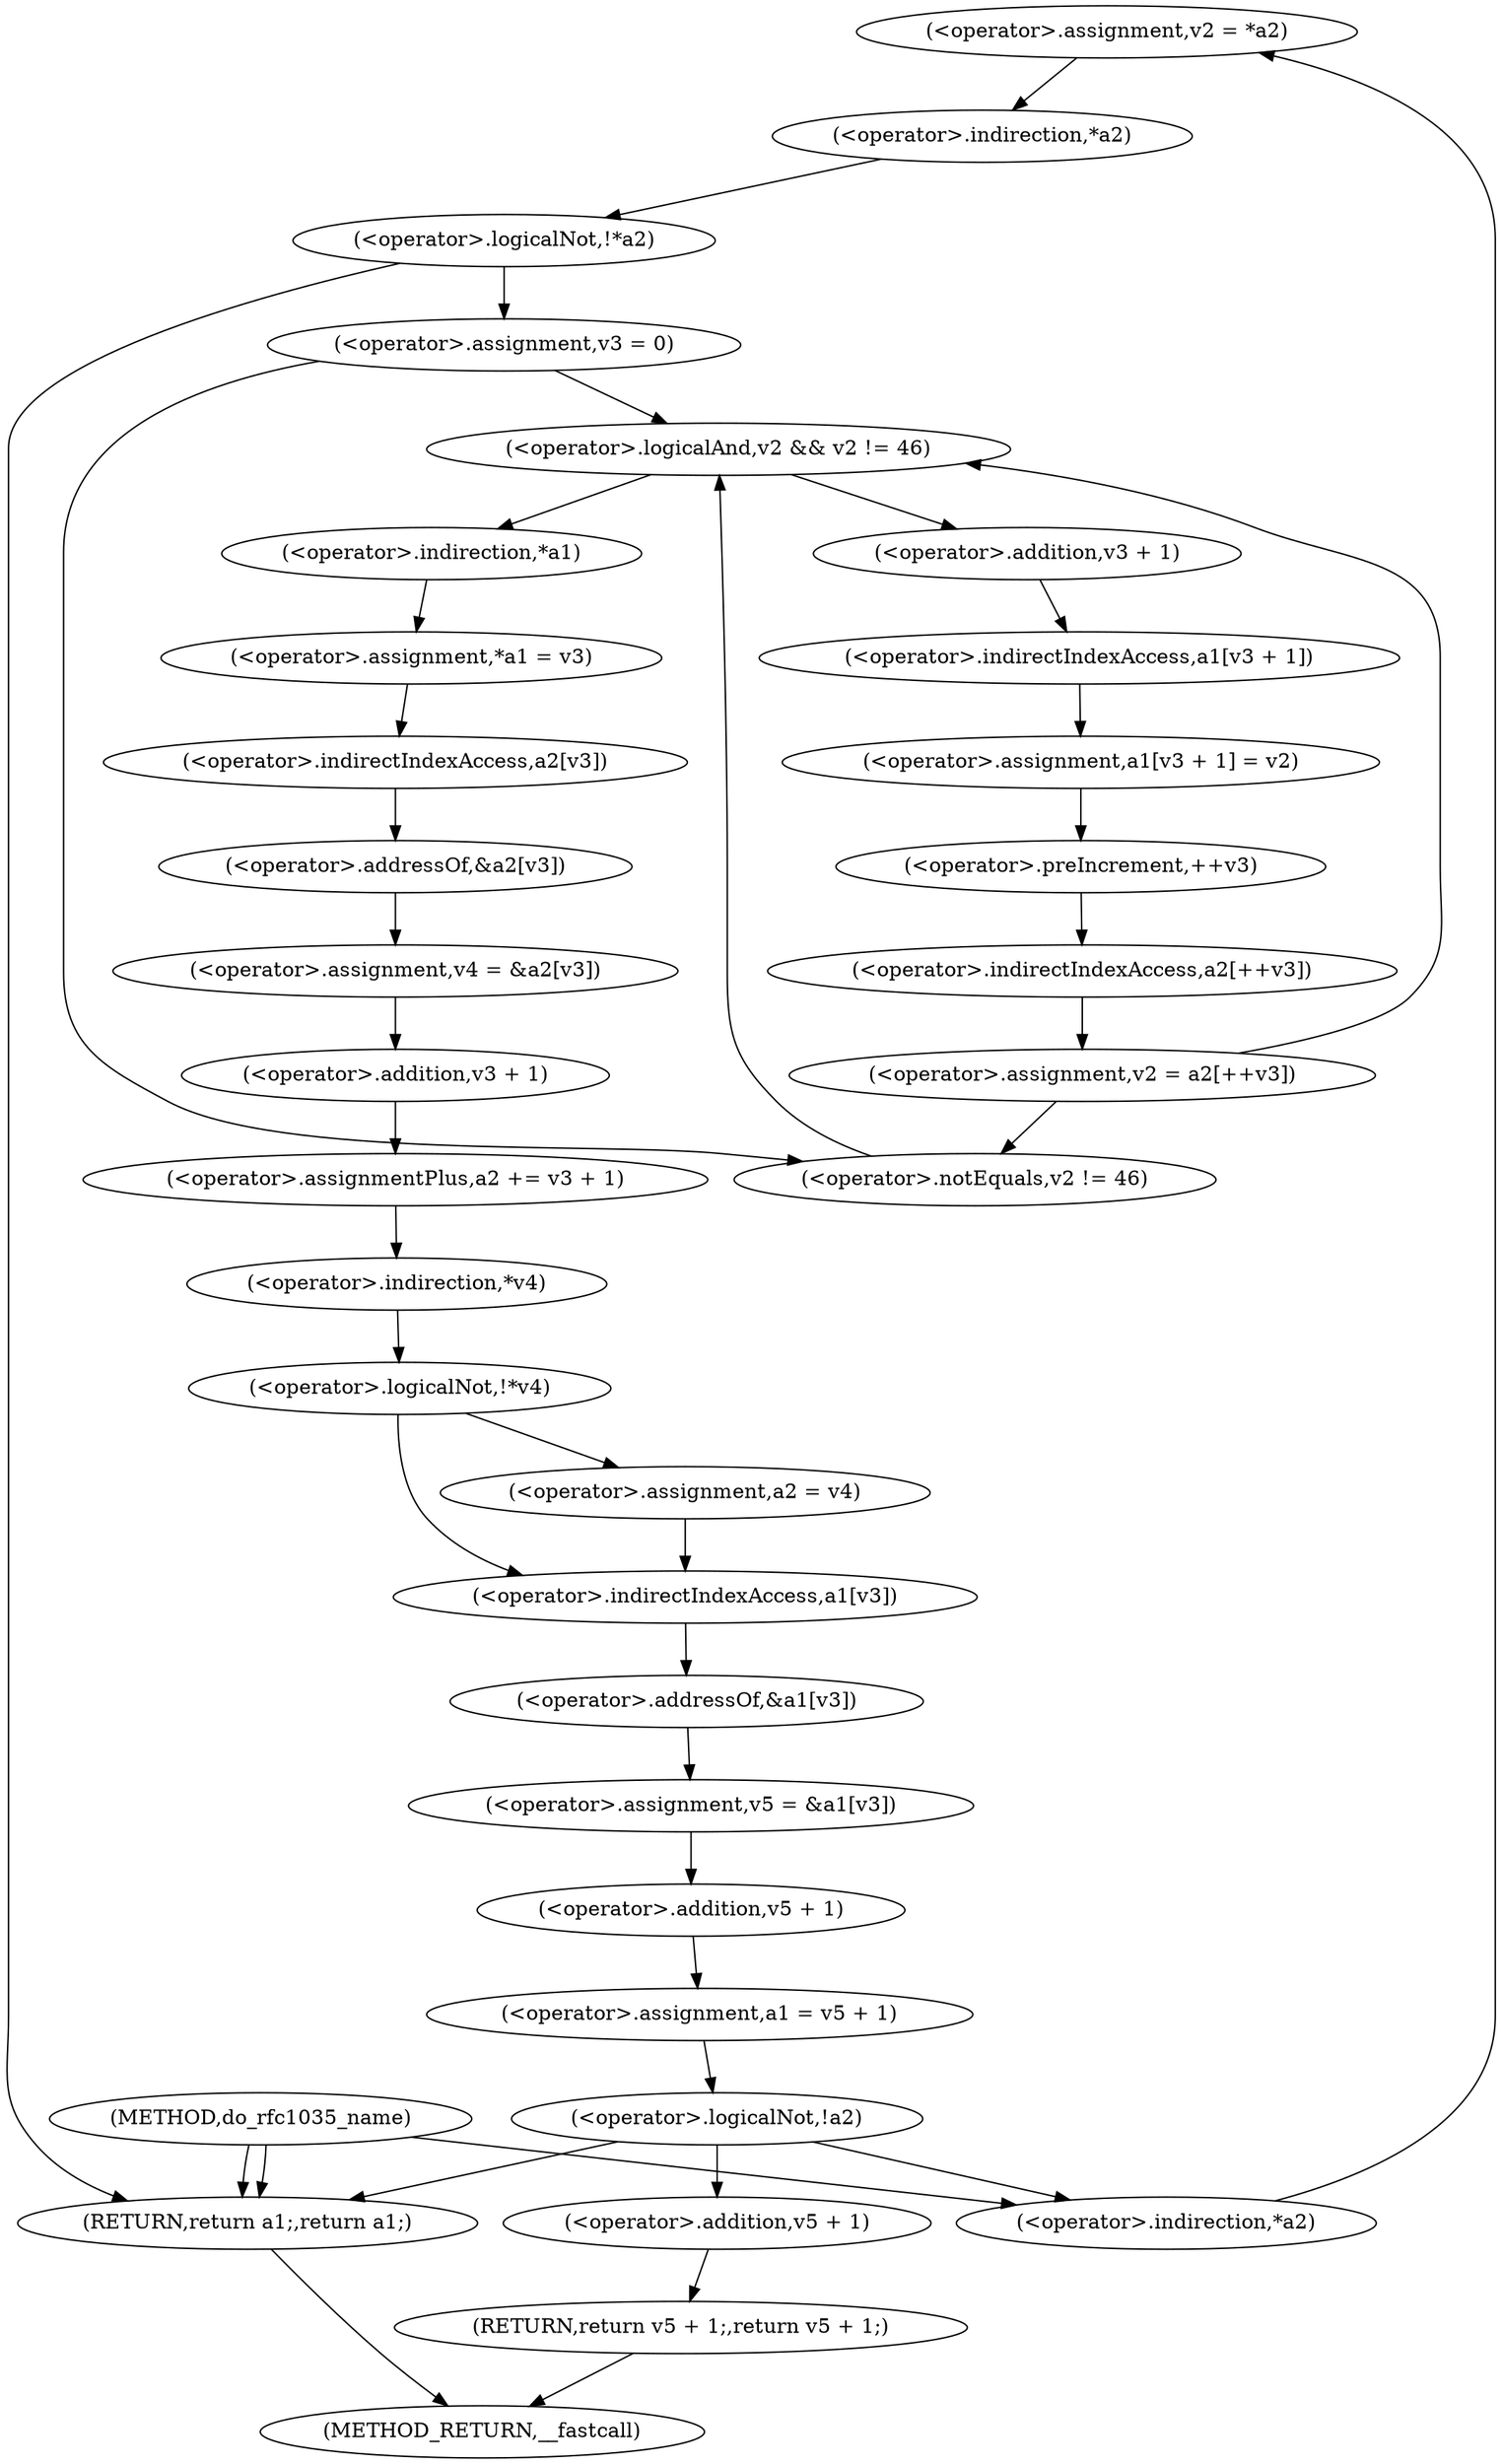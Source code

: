 digraph do_rfc1035_name {  
"1000119" [label = "(<operator>.assignment,v2 = *a2)" ]
"1000121" [label = "(<operator>.indirection,*a2)" ]
"1000124" [label = "(<operator>.logicalNot,!*a2)" ]
"1000125" [label = "(<operator>.indirection,*a2)" ]
"1000128" [label = "(<operator>.assignment,v3 = 0)" ]
"1000132" [label = "(<operator>.logicalAnd,v2 && v2 != 46)" ]
"1000134" [label = "(<operator>.notEquals,v2 != 46)" ]
"1000138" [label = "(<operator>.assignment,a1[v3 + 1] = v2)" ]
"1000139" [label = "(<operator>.indirectIndexAccess,a1[v3 + 1])" ]
"1000141" [label = "(<operator>.addition,v3 + 1)" ]
"1000145" [label = "(<operator>.assignment,v2 = a2[++v3])" ]
"1000147" [label = "(<operator>.indirectIndexAccess,a2[++v3])" ]
"1000149" [label = "(<operator>.preIncrement,++v3)" ]
"1000151" [label = "(<operator>.assignment,*a1 = v3)" ]
"1000152" [label = "(<operator>.indirection,*a1)" ]
"1000155" [label = "(<operator>.assignment,v4 = &a2[v3])" ]
"1000157" [label = "(<operator>.addressOf,&a2[v3])" ]
"1000158" [label = "(<operator>.indirectIndexAccess,a2[v3])" ]
"1000161" [label = "(<operator>.assignmentPlus,a2 += v3 + 1)" ]
"1000163" [label = "(<operator>.addition,v3 + 1)" ]
"1000167" [label = "(<operator>.logicalNot,!*v4)" ]
"1000168" [label = "(<operator>.indirection,*v4)" ]
"1000170" [label = "(<operator>.assignment,a2 = v4)" ]
"1000173" [label = "(<operator>.assignment,v5 = &a1[v3])" ]
"1000175" [label = "(<operator>.addressOf,&a1[v3])" ]
"1000176" [label = "(<operator>.indirectIndexAccess,a1[v3])" ]
"1000179" [label = "(<operator>.assignment,a1 = v5 + 1)" ]
"1000181" [label = "(<operator>.addition,v5 + 1)" ]
"1000185" [label = "(<operator>.logicalNot,!a2)" ]
"1000187" [label = "(RETURN,return v5 + 1;,return v5 + 1;)" ]
"1000188" [label = "(<operator>.addition,v5 + 1)" ]
"1000191" [label = "(RETURN,return a1;,return a1;)" ]
"1000105" [label = "(METHOD,do_rfc1035_name)" ]
"1000193" [label = "(METHOD_RETURN,__fastcall)" ]
  "1000119" -> "1000125" 
  "1000121" -> "1000119" 
  "1000124" -> "1000191" 
  "1000124" -> "1000128" 
  "1000125" -> "1000124" 
  "1000128" -> "1000132" 
  "1000128" -> "1000134" 
  "1000132" -> "1000141" 
  "1000132" -> "1000152" 
  "1000134" -> "1000132" 
  "1000138" -> "1000149" 
  "1000139" -> "1000138" 
  "1000141" -> "1000139" 
  "1000145" -> "1000132" 
  "1000145" -> "1000134" 
  "1000147" -> "1000145" 
  "1000149" -> "1000147" 
  "1000151" -> "1000158" 
  "1000152" -> "1000151" 
  "1000155" -> "1000163" 
  "1000157" -> "1000155" 
  "1000158" -> "1000157" 
  "1000161" -> "1000168" 
  "1000163" -> "1000161" 
  "1000167" -> "1000170" 
  "1000167" -> "1000176" 
  "1000168" -> "1000167" 
  "1000170" -> "1000176" 
  "1000173" -> "1000181" 
  "1000175" -> "1000173" 
  "1000176" -> "1000175" 
  "1000179" -> "1000185" 
  "1000181" -> "1000179" 
  "1000185" -> "1000121" 
  "1000185" -> "1000191" 
  "1000185" -> "1000188" 
  "1000187" -> "1000193" 
  "1000188" -> "1000187" 
  "1000191" -> "1000193" 
  "1000105" -> "1000121" 
  "1000105" -> "1000191" 
  "1000105" -> "1000191" 
}
